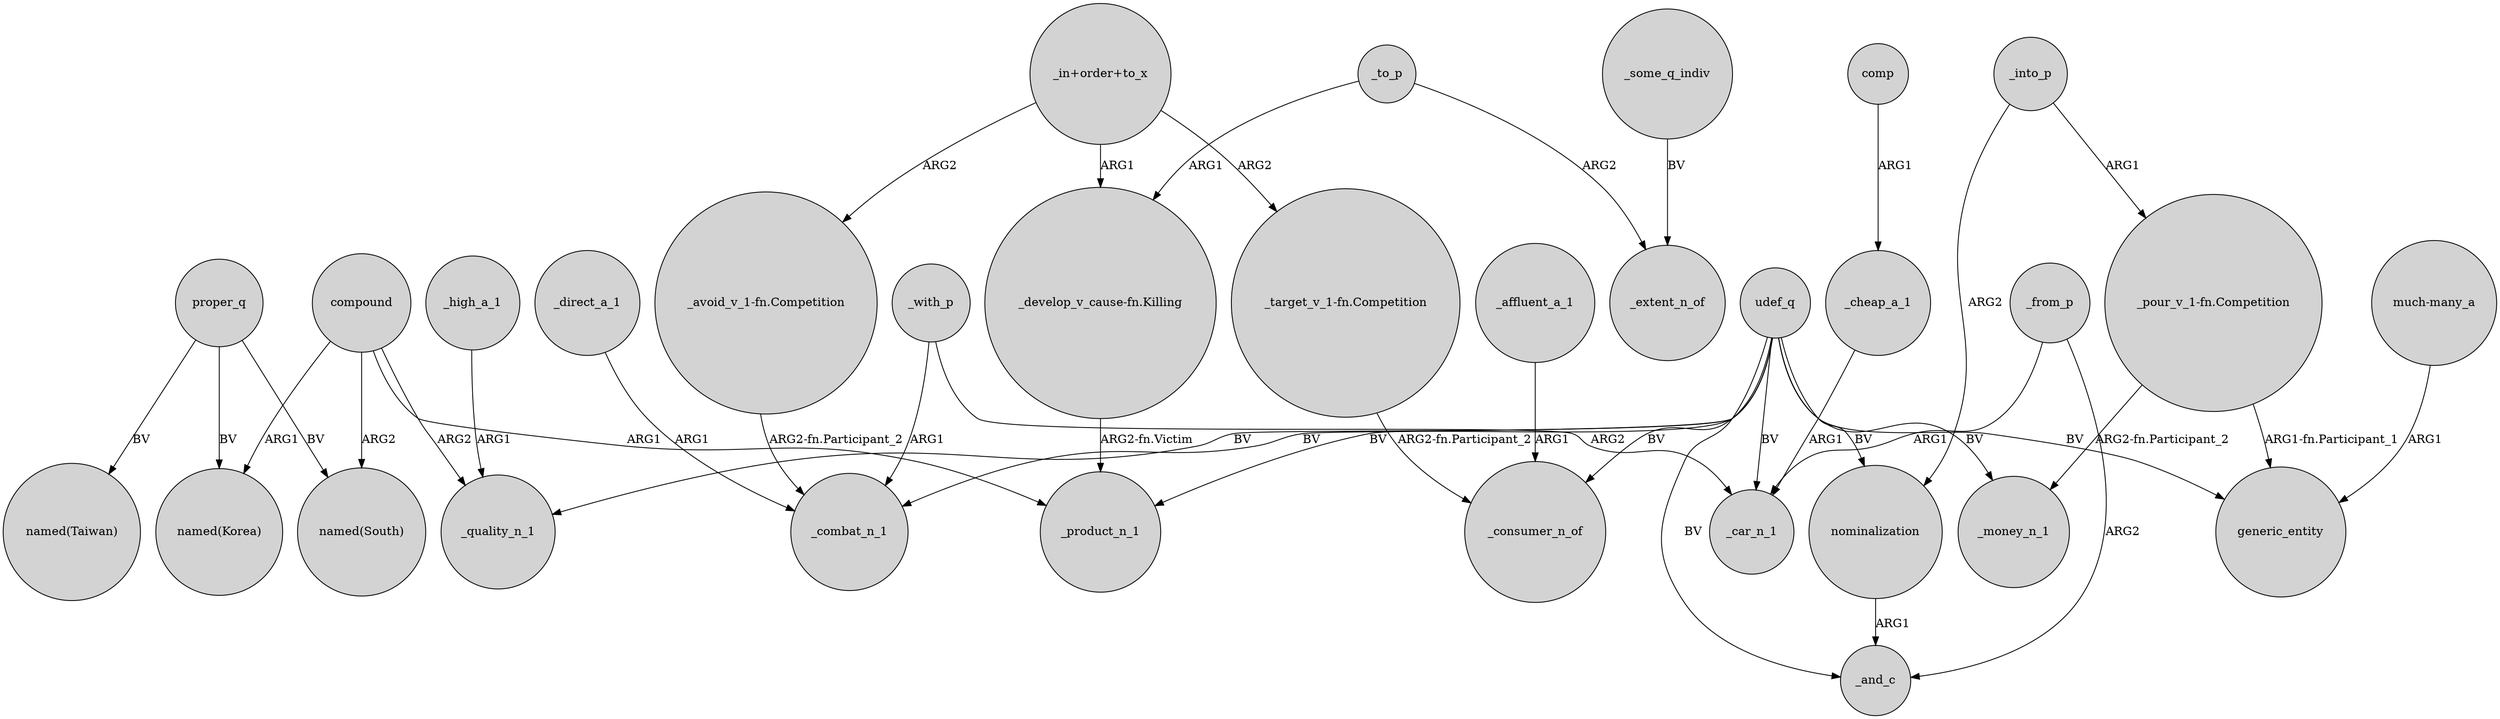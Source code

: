digraph {
	node [shape=circle style=filled]
	proper_q -> "named(Taiwan)" [label=BV]
	"_in+order+to_x" -> "_develop_v_cause-fn.Killing" [label=ARG1]
	proper_q -> "named(South)" [label=BV]
	_from_p -> _car_n_1 [label=ARG1]
	_affluent_a_1 -> _consumer_n_of [label=ARG1]
	"_pour_v_1-fn.Competition" -> generic_entity [label="ARG1-fn.Participant_1"]
	_with_p -> _combat_n_1 [label=ARG1]
	"_pour_v_1-fn.Competition" -> _money_n_1 [label="ARG2-fn.Participant_2"]
	"_avoid_v_1-fn.Competition" -> _combat_n_1 [label="ARG2-fn.Participant_2"]
	"_develop_v_cause-fn.Killing" -> _product_n_1 [label="ARG2-fn.Victim"]
	udef_q -> nominalization [label=BV]
	_from_p -> _and_c [label=ARG2]
	_high_a_1 -> _quality_n_1 [label=ARG1]
	_some_q_indiv -> _extent_n_of [label=BV]
	udef_q -> _product_n_1 [label=BV]
	_to_p -> _extent_n_of [label=ARG2]
	udef_q -> _and_c [label=BV]
	udef_q -> generic_entity [label=BV]
	_with_p -> _car_n_1 [label=ARG2]
	nominalization -> _and_c [label=ARG1]
	_into_p -> nominalization [label=ARG2]
	proper_q -> "named(Korea)" [label=BV]
	compound -> "named(Korea)" [label=ARG1]
	"_in+order+to_x" -> "_target_v_1-fn.Competition" [label=ARG2]
	udef_q -> _money_n_1 [label=BV]
	udef_q -> _quality_n_1 [label=BV]
	"much-many_a" -> generic_entity [label=ARG1]
	compound -> _quality_n_1 [label=ARG2]
	udef_q -> _car_n_1 [label=BV]
	"_in+order+to_x" -> "_avoid_v_1-fn.Competition" [label=ARG2]
	compound -> "named(South)" [label=ARG2]
	_direct_a_1 -> _combat_n_1 [label=ARG1]
	udef_q -> _combat_n_1 [label=BV]
	_cheap_a_1 -> _car_n_1 [label=ARG1]
	_to_p -> "_develop_v_cause-fn.Killing" [label=ARG1]
	comp -> _cheap_a_1 [label=ARG1]
	_into_p -> "_pour_v_1-fn.Competition" [label=ARG1]
	udef_q -> _consumer_n_of [label=BV]
	compound -> _product_n_1 [label=ARG1]
	"_target_v_1-fn.Competition" -> _consumer_n_of [label="ARG2-fn.Participant_2"]
}
